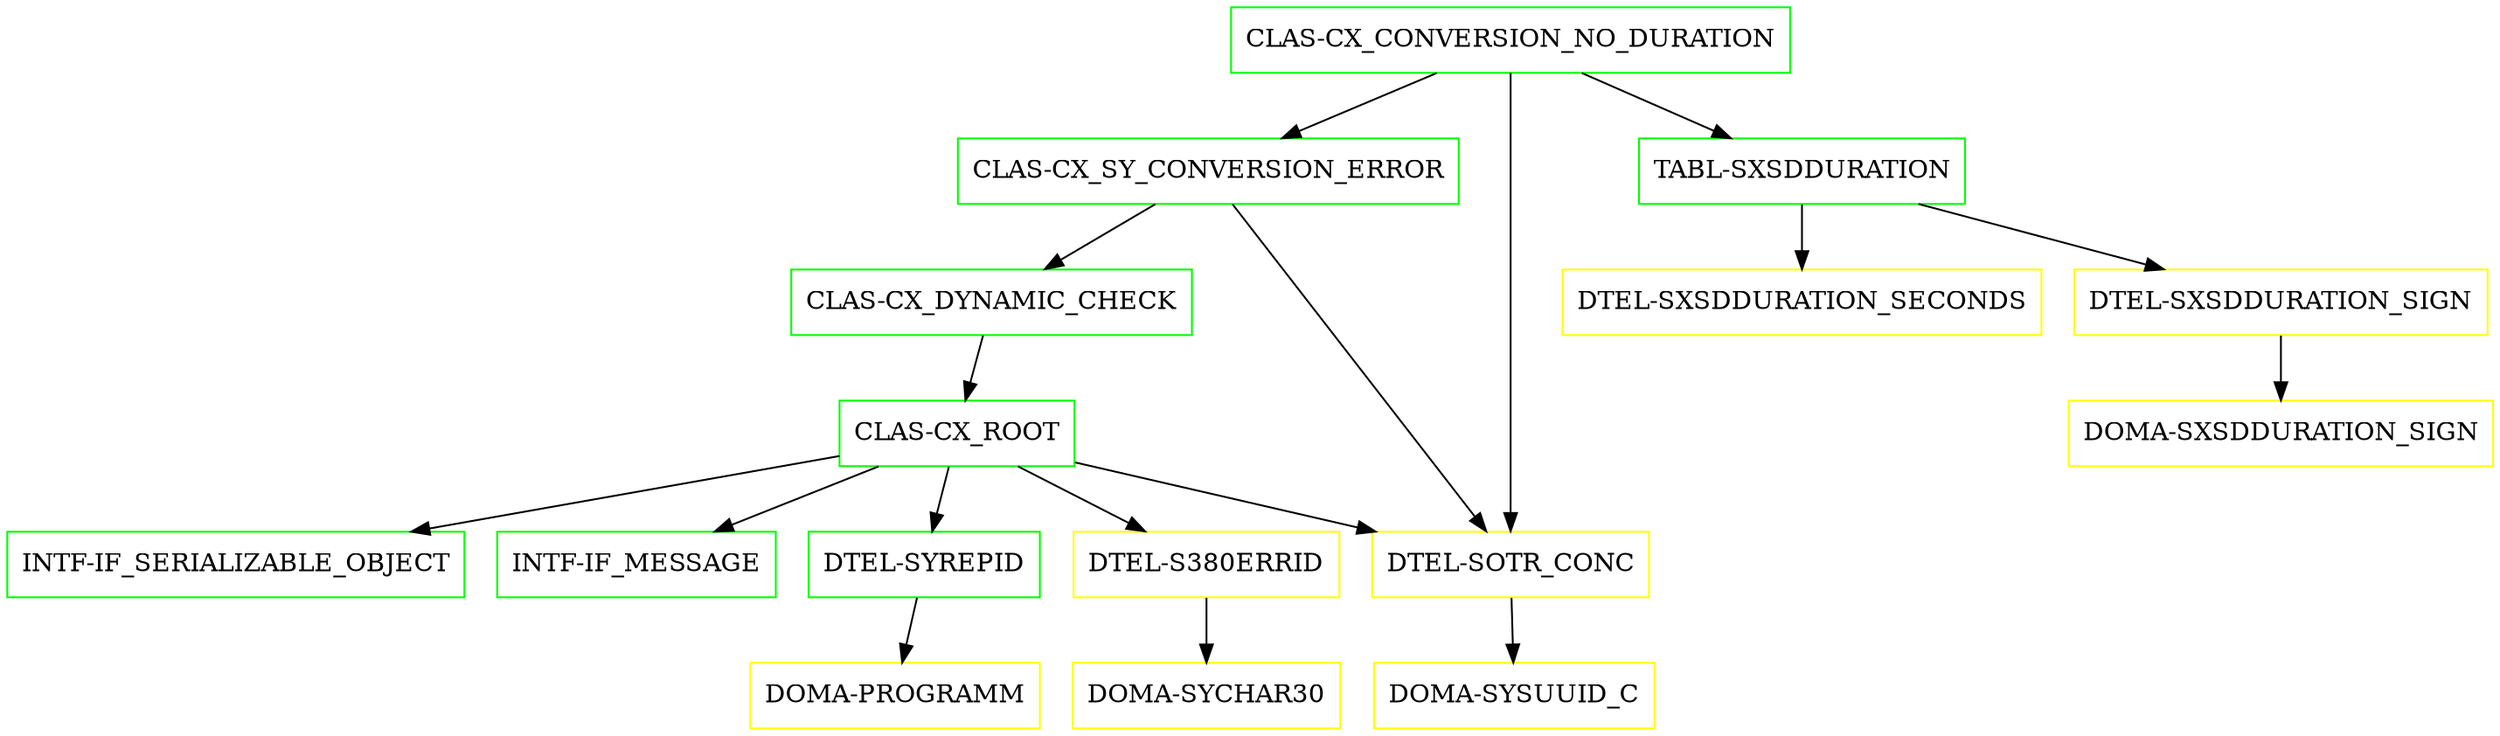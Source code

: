 digraph G {
  "CLAS-CX_CONVERSION_NO_DURATION" [shape=box,color=green];
  "CLAS-CX_SY_CONVERSION_ERROR" [shape=box,color=green,URL="./CLAS_CX_SY_CONVERSION_ERROR.html"];
  "CLAS-CX_DYNAMIC_CHECK" [shape=box,color=green,URL="./CLAS_CX_DYNAMIC_CHECK.html"];
  "CLAS-CX_ROOT" [shape=box,color=green,URL="./CLAS_CX_ROOT.html"];
  "INTF-IF_SERIALIZABLE_OBJECT" [shape=box,color=green,URL="./INTF_IF_SERIALIZABLE_OBJECT.html"];
  "INTF-IF_MESSAGE" [shape=box,color=green,URL="./INTF_IF_MESSAGE.html"];
  "DTEL-SYREPID" [shape=box,color=green,URL="./DTEL_SYREPID.html"];
  "DOMA-PROGRAMM" [shape=box,color=yellow,URL="./DOMA_PROGRAMM.html"];
  "DTEL-S380ERRID" [shape=box,color=yellow,URL="./DTEL_S380ERRID.html"];
  "DOMA-SYCHAR30" [shape=box,color=yellow,URL="./DOMA_SYCHAR30.html"];
  "DTEL-SOTR_CONC" [shape=box,color=yellow,URL="./DTEL_SOTR_CONC.html"];
  "DOMA-SYSUUID_C" [shape=box,color=yellow,URL="./DOMA_SYSUUID_C.html"];
  "TABL-SXSDDURATION" [shape=box,color=green,URL="./TABL_SXSDDURATION.html"];
  "DTEL-SXSDDURATION_SECONDS" [shape=box,color=yellow,URL="./DTEL_SXSDDURATION_SECONDS.html"];
  "DTEL-SXSDDURATION_SIGN" [shape=box,color=yellow,URL="./DTEL_SXSDDURATION_SIGN.html"];
  "DOMA-SXSDDURATION_SIGN" [shape=box,color=yellow,URL="./DOMA_SXSDDURATION_SIGN.html"];
  "CLAS-CX_CONVERSION_NO_DURATION" -> "DTEL-SOTR_CONC";
  "CLAS-CX_CONVERSION_NO_DURATION" -> "TABL-SXSDDURATION";
  "CLAS-CX_CONVERSION_NO_DURATION" -> "CLAS-CX_SY_CONVERSION_ERROR";
  "CLAS-CX_SY_CONVERSION_ERROR" -> "DTEL-SOTR_CONC";
  "CLAS-CX_SY_CONVERSION_ERROR" -> "CLAS-CX_DYNAMIC_CHECK";
  "CLAS-CX_DYNAMIC_CHECK" -> "CLAS-CX_ROOT";
  "CLAS-CX_ROOT" -> "DTEL-SOTR_CONC";
  "CLAS-CX_ROOT" -> "DTEL-S380ERRID";
  "CLAS-CX_ROOT" -> "DTEL-SYREPID";
  "CLAS-CX_ROOT" -> "INTF-IF_MESSAGE";
  "CLAS-CX_ROOT" -> "INTF-IF_SERIALIZABLE_OBJECT";
  "DTEL-SYREPID" -> "DOMA-PROGRAMM";
  "DTEL-S380ERRID" -> "DOMA-SYCHAR30";
  "DTEL-SOTR_CONC" -> "DOMA-SYSUUID_C";
  "TABL-SXSDDURATION" -> "DTEL-SXSDDURATION_SIGN";
  "TABL-SXSDDURATION" -> "DTEL-SXSDDURATION_SECONDS";
  "DTEL-SXSDDURATION_SIGN" -> "DOMA-SXSDDURATION_SIGN";
}
